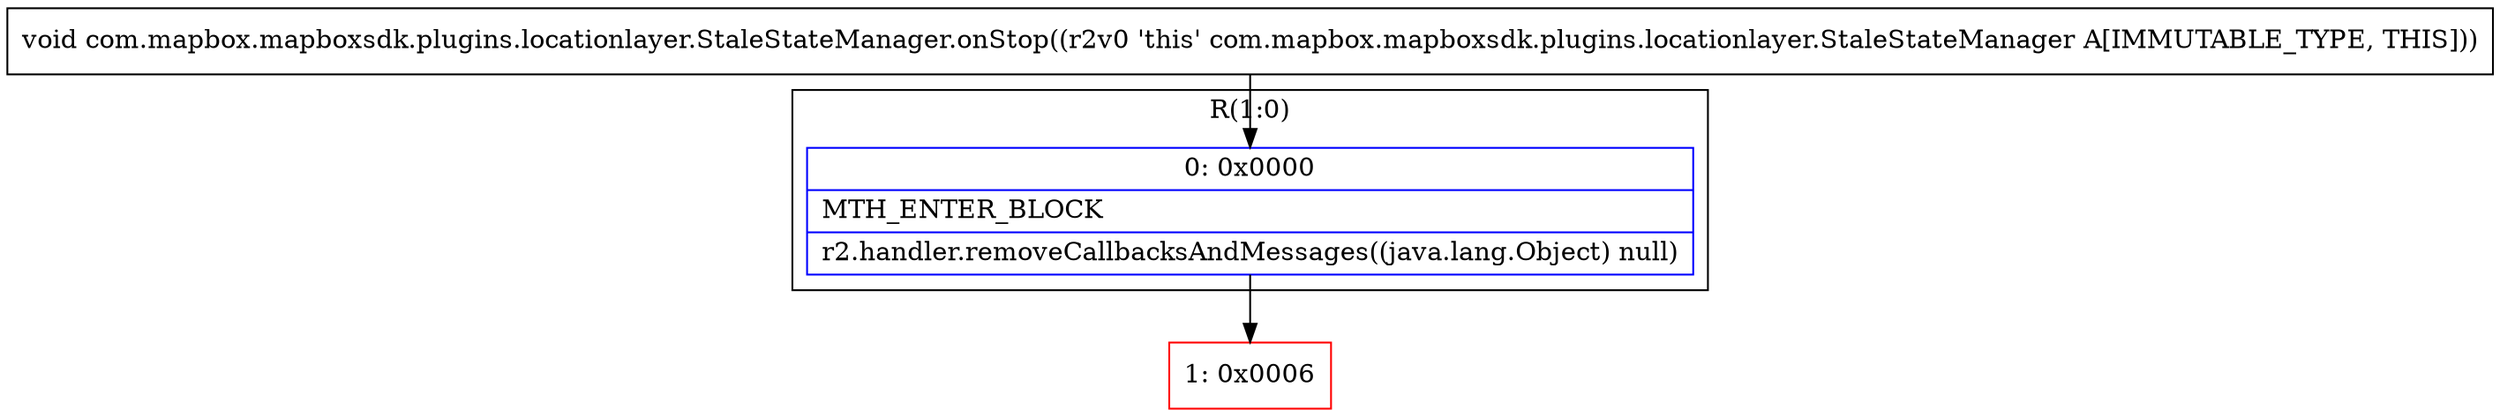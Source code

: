 digraph "CFG forcom.mapbox.mapboxsdk.plugins.locationlayer.StaleStateManager.onStop()V" {
subgraph cluster_Region_430981571 {
label = "R(1:0)";
node [shape=record,color=blue];
Node_0 [shape=record,label="{0\:\ 0x0000|MTH_ENTER_BLOCK\l|r2.handler.removeCallbacksAndMessages((java.lang.Object) null)\l}"];
}
Node_1 [shape=record,color=red,label="{1\:\ 0x0006}"];
MethodNode[shape=record,label="{void com.mapbox.mapboxsdk.plugins.locationlayer.StaleStateManager.onStop((r2v0 'this' com.mapbox.mapboxsdk.plugins.locationlayer.StaleStateManager A[IMMUTABLE_TYPE, THIS])) }"];
MethodNode -> Node_0;
Node_0 -> Node_1;
}

